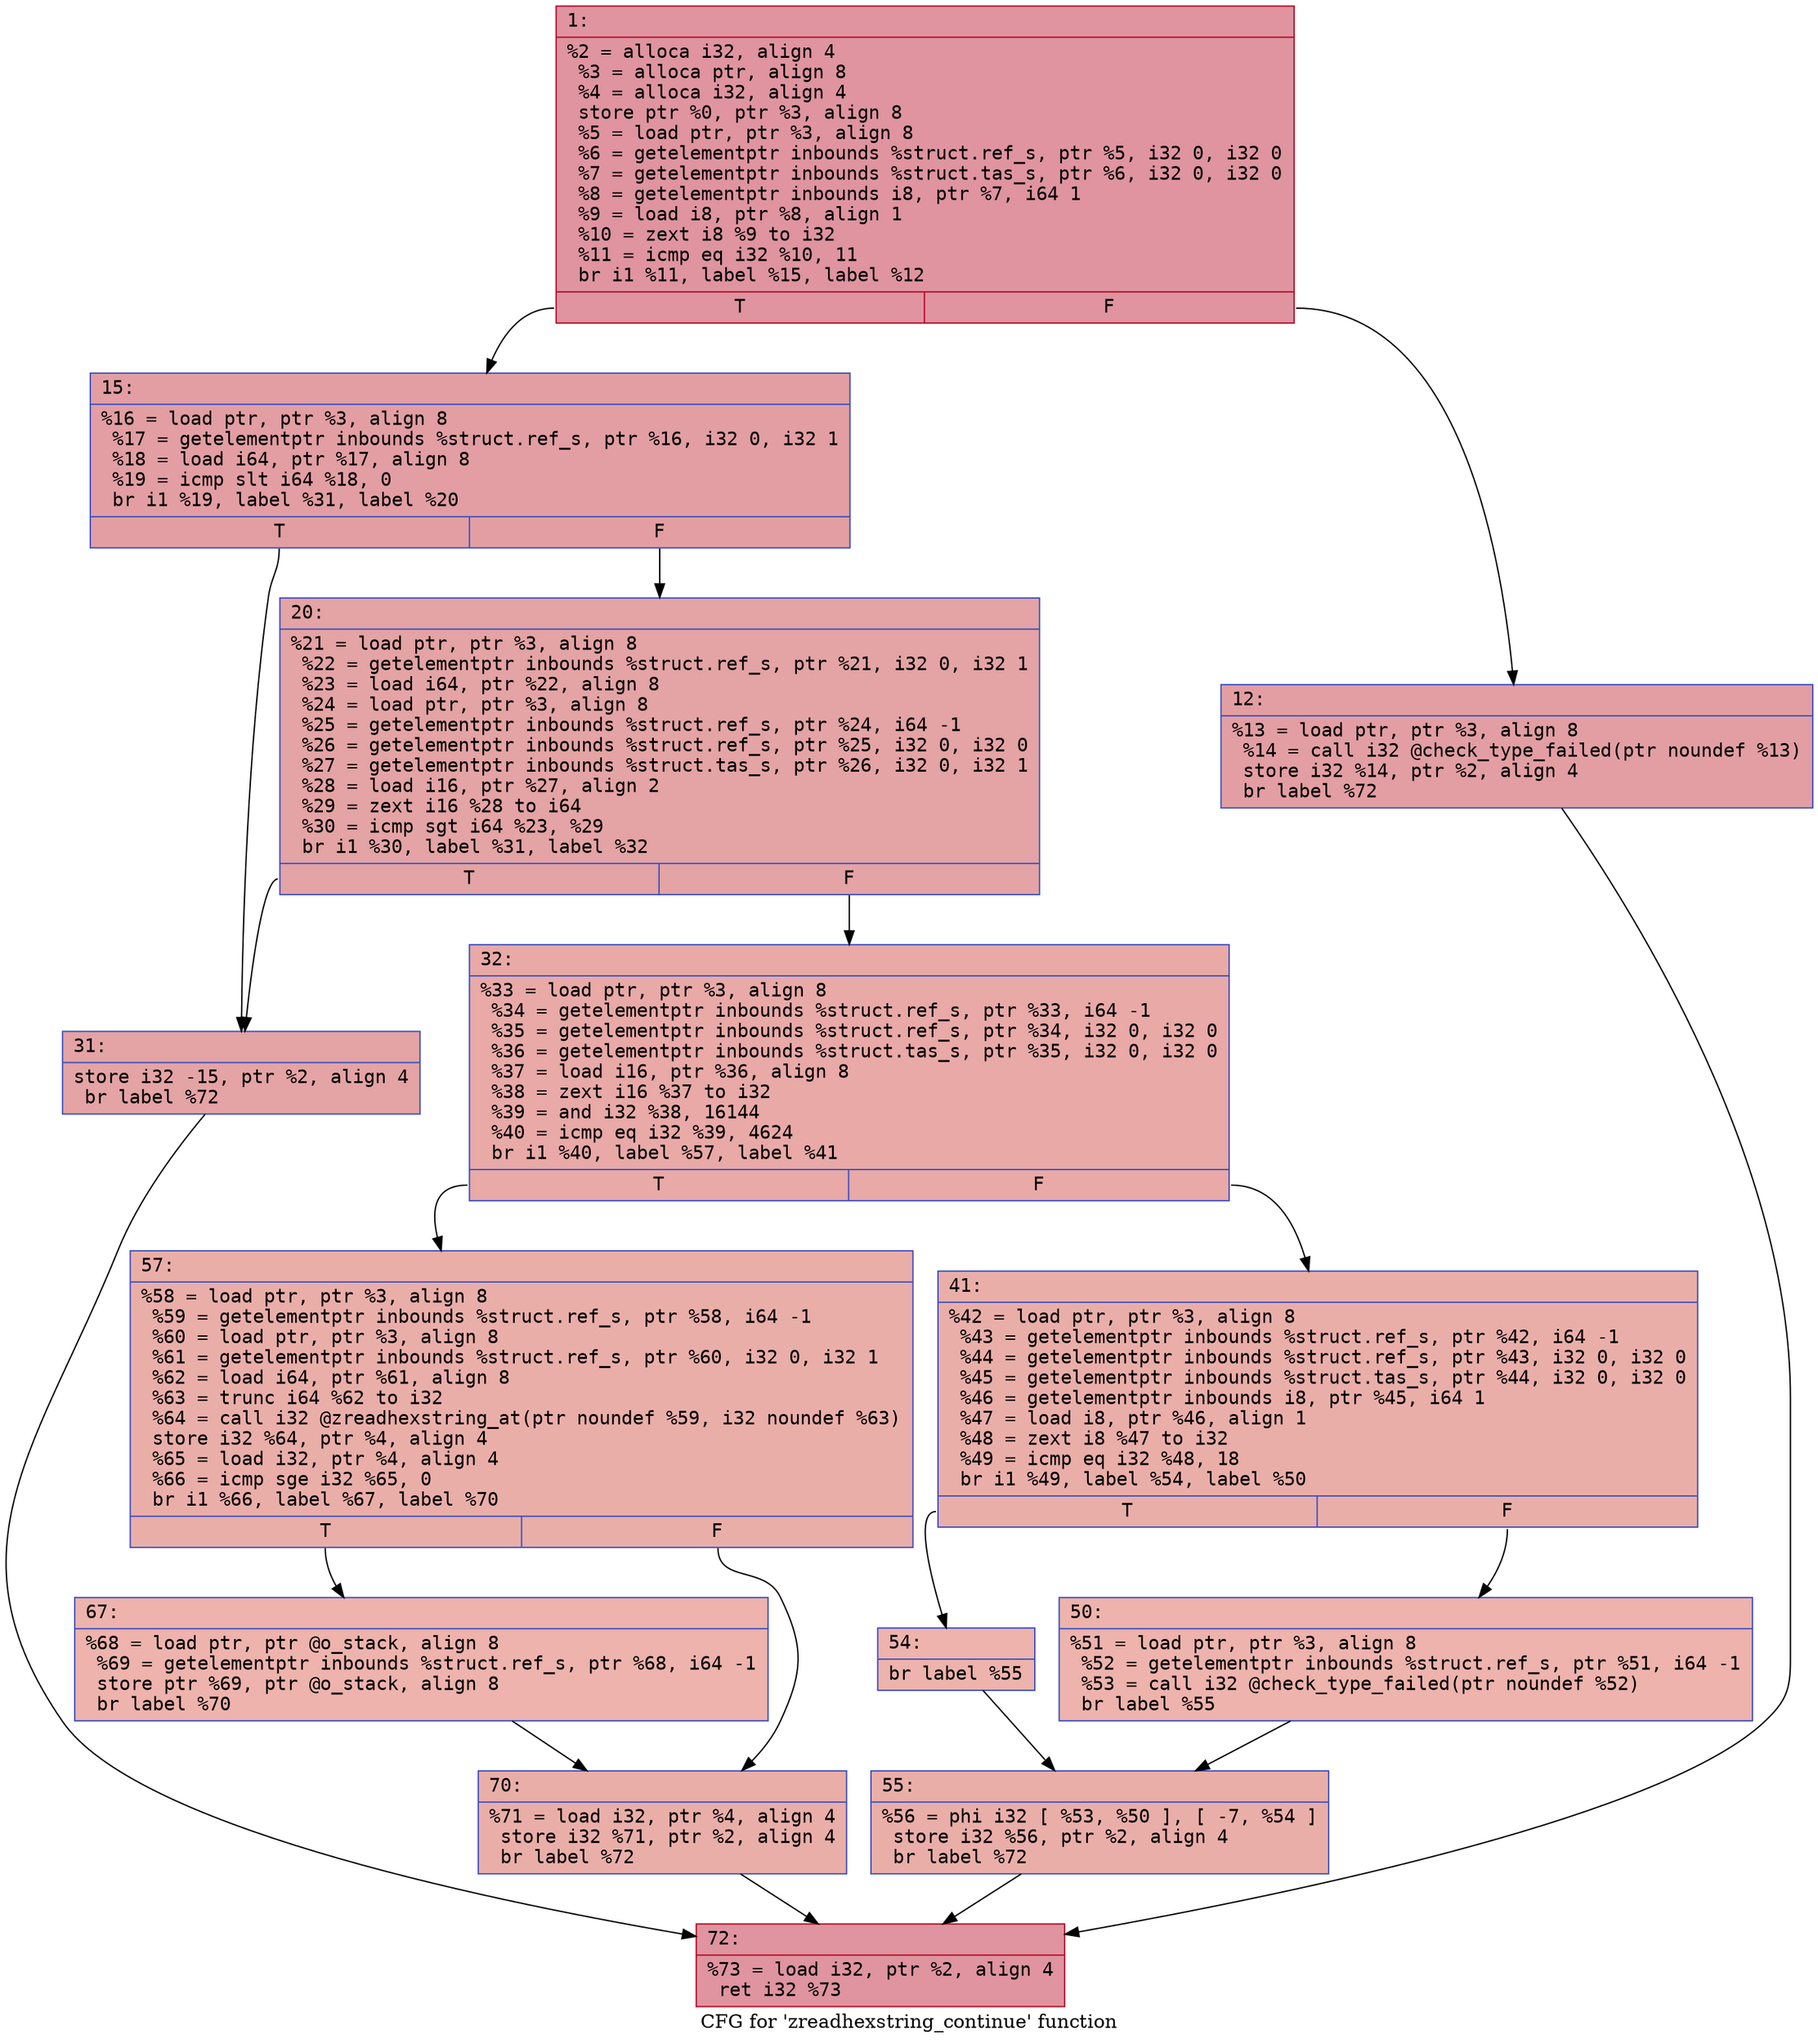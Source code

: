 digraph "CFG for 'zreadhexstring_continue' function" {
	label="CFG for 'zreadhexstring_continue' function";

	Node0x600001a1f8e0 [shape=record,color="#b70d28ff", style=filled, fillcolor="#b70d2870" fontname="Courier",label="{1:\l|  %2 = alloca i32, align 4\l  %3 = alloca ptr, align 8\l  %4 = alloca i32, align 4\l  store ptr %0, ptr %3, align 8\l  %5 = load ptr, ptr %3, align 8\l  %6 = getelementptr inbounds %struct.ref_s, ptr %5, i32 0, i32 0\l  %7 = getelementptr inbounds %struct.tas_s, ptr %6, i32 0, i32 0\l  %8 = getelementptr inbounds i8, ptr %7, i64 1\l  %9 = load i8, ptr %8, align 1\l  %10 = zext i8 %9 to i32\l  %11 = icmp eq i32 %10, 11\l  br i1 %11, label %15, label %12\l|{<s0>T|<s1>F}}"];
	Node0x600001a1f8e0:s0 -> Node0x600001a1f9d0[tooltip="1 -> 15\nProbability 50.00%" ];
	Node0x600001a1f8e0:s1 -> Node0x600001a1f980[tooltip="1 -> 12\nProbability 50.00%" ];
	Node0x600001a1f980 [shape=record,color="#3d50c3ff", style=filled, fillcolor="#be242e70" fontname="Courier",label="{12:\l|  %13 = load ptr, ptr %3, align 8\l  %14 = call i32 @check_type_failed(ptr noundef %13)\l  store i32 %14, ptr %2, align 4\l  br label %72\l}"];
	Node0x600001a1f980 -> Node0x600001a1fd40[tooltip="12 -> 72\nProbability 100.00%" ];
	Node0x600001a1f9d0 [shape=record,color="#3d50c3ff", style=filled, fillcolor="#be242e70" fontname="Courier",label="{15:\l|  %16 = load ptr, ptr %3, align 8\l  %17 = getelementptr inbounds %struct.ref_s, ptr %16, i32 0, i32 1\l  %18 = load i64, ptr %17, align 8\l  %19 = icmp slt i64 %18, 0\l  br i1 %19, label %31, label %20\l|{<s0>T|<s1>F}}"];
	Node0x600001a1f9d0:s0 -> Node0x600001a1fa70[tooltip="15 -> 31\nProbability 37.50%" ];
	Node0x600001a1f9d0:s1 -> Node0x600001a1fa20[tooltip="15 -> 20\nProbability 62.50%" ];
	Node0x600001a1fa20 [shape=record,color="#3d50c3ff", style=filled, fillcolor="#c32e3170" fontname="Courier",label="{20:\l|  %21 = load ptr, ptr %3, align 8\l  %22 = getelementptr inbounds %struct.ref_s, ptr %21, i32 0, i32 1\l  %23 = load i64, ptr %22, align 8\l  %24 = load ptr, ptr %3, align 8\l  %25 = getelementptr inbounds %struct.ref_s, ptr %24, i64 -1\l  %26 = getelementptr inbounds %struct.ref_s, ptr %25, i32 0, i32 0\l  %27 = getelementptr inbounds %struct.tas_s, ptr %26, i32 0, i32 1\l  %28 = load i16, ptr %27, align 2\l  %29 = zext i16 %28 to i64\l  %30 = icmp sgt i64 %23, %29\l  br i1 %30, label %31, label %32\l|{<s0>T|<s1>F}}"];
	Node0x600001a1fa20:s0 -> Node0x600001a1fa70[tooltip="20 -> 31\nProbability 50.00%" ];
	Node0x600001a1fa20:s1 -> Node0x600001a1fac0[tooltip="20 -> 32\nProbability 50.00%" ];
	Node0x600001a1fa70 [shape=record,color="#3d50c3ff", style=filled, fillcolor="#c32e3170" fontname="Courier",label="{31:\l|  store i32 -15, ptr %2, align 4\l  br label %72\l}"];
	Node0x600001a1fa70 -> Node0x600001a1fd40[tooltip="31 -> 72\nProbability 100.00%" ];
	Node0x600001a1fac0 [shape=record,color="#3d50c3ff", style=filled, fillcolor="#ca3b3770" fontname="Courier",label="{32:\l|  %33 = load ptr, ptr %3, align 8\l  %34 = getelementptr inbounds %struct.ref_s, ptr %33, i64 -1\l  %35 = getelementptr inbounds %struct.ref_s, ptr %34, i32 0, i32 0\l  %36 = getelementptr inbounds %struct.tas_s, ptr %35, i32 0, i32 0\l  %37 = load i16, ptr %36, align 8\l  %38 = zext i16 %37 to i32\l  %39 = and i32 %38, 16144\l  %40 = icmp eq i32 %39, 4624\l  br i1 %40, label %57, label %41\l|{<s0>T|<s1>F}}"];
	Node0x600001a1fac0:s0 -> Node0x600001a1fc50[tooltip="32 -> 57\nProbability 50.00%" ];
	Node0x600001a1fac0:s1 -> Node0x600001a1fb10[tooltip="32 -> 41\nProbability 50.00%" ];
	Node0x600001a1fb10 [shape=record,color="#3d50c3ff", style=filled, fillcolor="#d0473d70" fontname="Courier",label="{41:\l|  %42 = load ptr, ptr %3, align 8\l  %43 = getelementptr inbounds %struct.ref_s, ptr %42, i64 -1\l  %44 = getelementptr inbounds %struct.ref_s, ptr %43, i32 0, i32 0\l  %45 = getelementptr inbounds %struct.tas_s, ptr %44, i32 0, i32 0\l  %46 = getelementptr inbounds i8, ptr %45, i64 1\l  %47 = load i8, ptr %46, align 1\l  %48 = zext i8 %47 to i32\l  %49 = icmp eq i32 %48, 18\l  br i1 %49, label %54, label %50\l|{<s0>T|<s1>F}}"];
	Node0x600001a1fb10:s0 -> Node0x600001a1fbb0[tooltip="41 -> 54\nProbability 50.00%" ];
	Node0x600001a1fb10:s1 -> Node0x600001a1fb60[tooltip="41 -> 50\nProbability 50.00%" ];
	Node0x600001a1fb60 [shape=record,color="#3d50c3ff", style=filled, fillcolor="#d6524470" fontname="Courier",label="{50:\l|  %51 = load ptr, ptr %3, align 8\l  %52 = getelementptr inbounds %struct.ref_s, ptr %51, i64 -1\l  %53 = call i32 @check_type_failed(ptr noundef %52)\l  br label %55\l}"];
	Node0x600001a1fb60 -> Node0x600001a1fc00[tooltip="50 -> 55\nProbability 100.00%" ];
	Node0x600001a1fbb0 [shape=record,color="#3d50c3ff", style=filled, fillcolor="#d6524470" fontname="Courier",label="{54:\l|  br label %55\l}"];
	Node0x600001a1fbb0 -> Node0x600001a1fc00[tooltip="54 -> 55\nProbability 100.00%" ];
	Node0x600001a1fc00 [shape=record,color="#3d50c3ff", style=filled, fillcolor="#d0473d70" fontname="Courier",label="{55:\l|  %56 = phi i32 [ %53, %50 ], [ -7, %54 ]\l  store i32 %56, ptr %2, align 4\l  br label %72\l}"];
	Node0x600001a1fc00 -> Node0x600001a1fd40[tooltip="55 -> 72\nProbability 100.00%" ];
	Node0x600001a1fc50 [shape=record,color="#3d50c3ff", style=filled, fillcolor="#d0473d70" fontname="Courier",label="{57:\l|  %58 = load ptr, ptr %3, align 8\l  %59 = getelementptr inbounds %struct.ref_s, ptr %58, i64 -1\l  %60 = load ptr, ptr %3, align 8\l  %61 = getelementptr inbounds %struct.ref_s, ptr %60, i32 0, i32 1\l  %62 = load i64, ptr %61, align 8\l  %63 = trunc i64 %62 to i32\l  %64 = call i32 @zreadhexstring_at(ptr noundef %59, i32 noundef %63)\l  store i32 %64, ptr %4, align 4\l  %65 = load i32, ptr %4, align 4\l  %66 = icmp sge i32 %65, 0\l  br i1 %66, label %67, label %70\l|{<s0>T|<s1>F}}"];
	Node0x600001a1fc50:s0 -> Node0x600001a1fca0[tooltip="57 -> 67\nProbability 50.00%" ];
	Node0x600001a1fc50:s1 -> Node0x600001a1fcf0[tooltip="57 -> 70\nProbability 50.00%" ];
	Node0x600001a1fca0 [shape=record,color="#3d50c3ff", style=filled, fillcolor="#d6524470" fontname="Courier",label="{67:\l|  %68 = load ptr, ptr @o_stack, align 8\l  %69 = getelementptr inbounds %struct.ref_s, ptr %68, i64 -1\l  store ptr %69, ptr @o_stack, align 8\l  br label %70\l}"];
	Node0x600001a1fca0 -> Node0x600001a1fcf0[tooltip="67 -> 70\nProbability 100.00%" ];
	Node0x600001a1fcf0 [shape=record,color="#3d50c3ff", style=filled, fillcolor="#d0473d70" fontname="Courier",label="{70:\l|  %71 = load i32, ptr %4, align 4\l  store i32 %71, ptr %2, align 4\l  br label %72\l}"];
	Node0x600001a1fcf0 -> Node0x600001a1fd40[tooltip="70 -> 72\nProbability 100.00%" ];
	Node0x600001a1fd40 [shape=record,color="#b70d28ff", style=filled, fillcolor="#b70d2870" fontname="Courier",label="{72:\l|  %73 = load i32, ptr %2, align 4\l  ret i32 %73\l}"];
}
